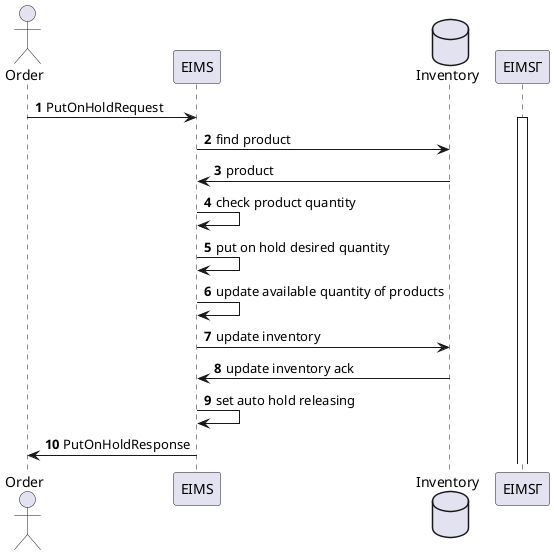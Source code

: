 @startuml
'https://plantuml.com/sequence-diagram

actor Order as O
participant EIMS
database Inventory

autonumber

O -> EIMS: PutOnHoldRequest
activate EIMSГ

EIMS -> Inventory: find product
EIMS <- Inventory: product

EIMS -> EIMS: check product quantity

EIMS -> EIMS: put on hold desired quantity

EIMS -> EIMS: update available quantity of products

EIMS -> Inventory: update inventory

EIMS <- Inventory: update inventory ack

EIMS -> EIMS: set auto hold releasing

O <- EIMS: PutOnHoldResponse
deactivate EIMS

@enduml